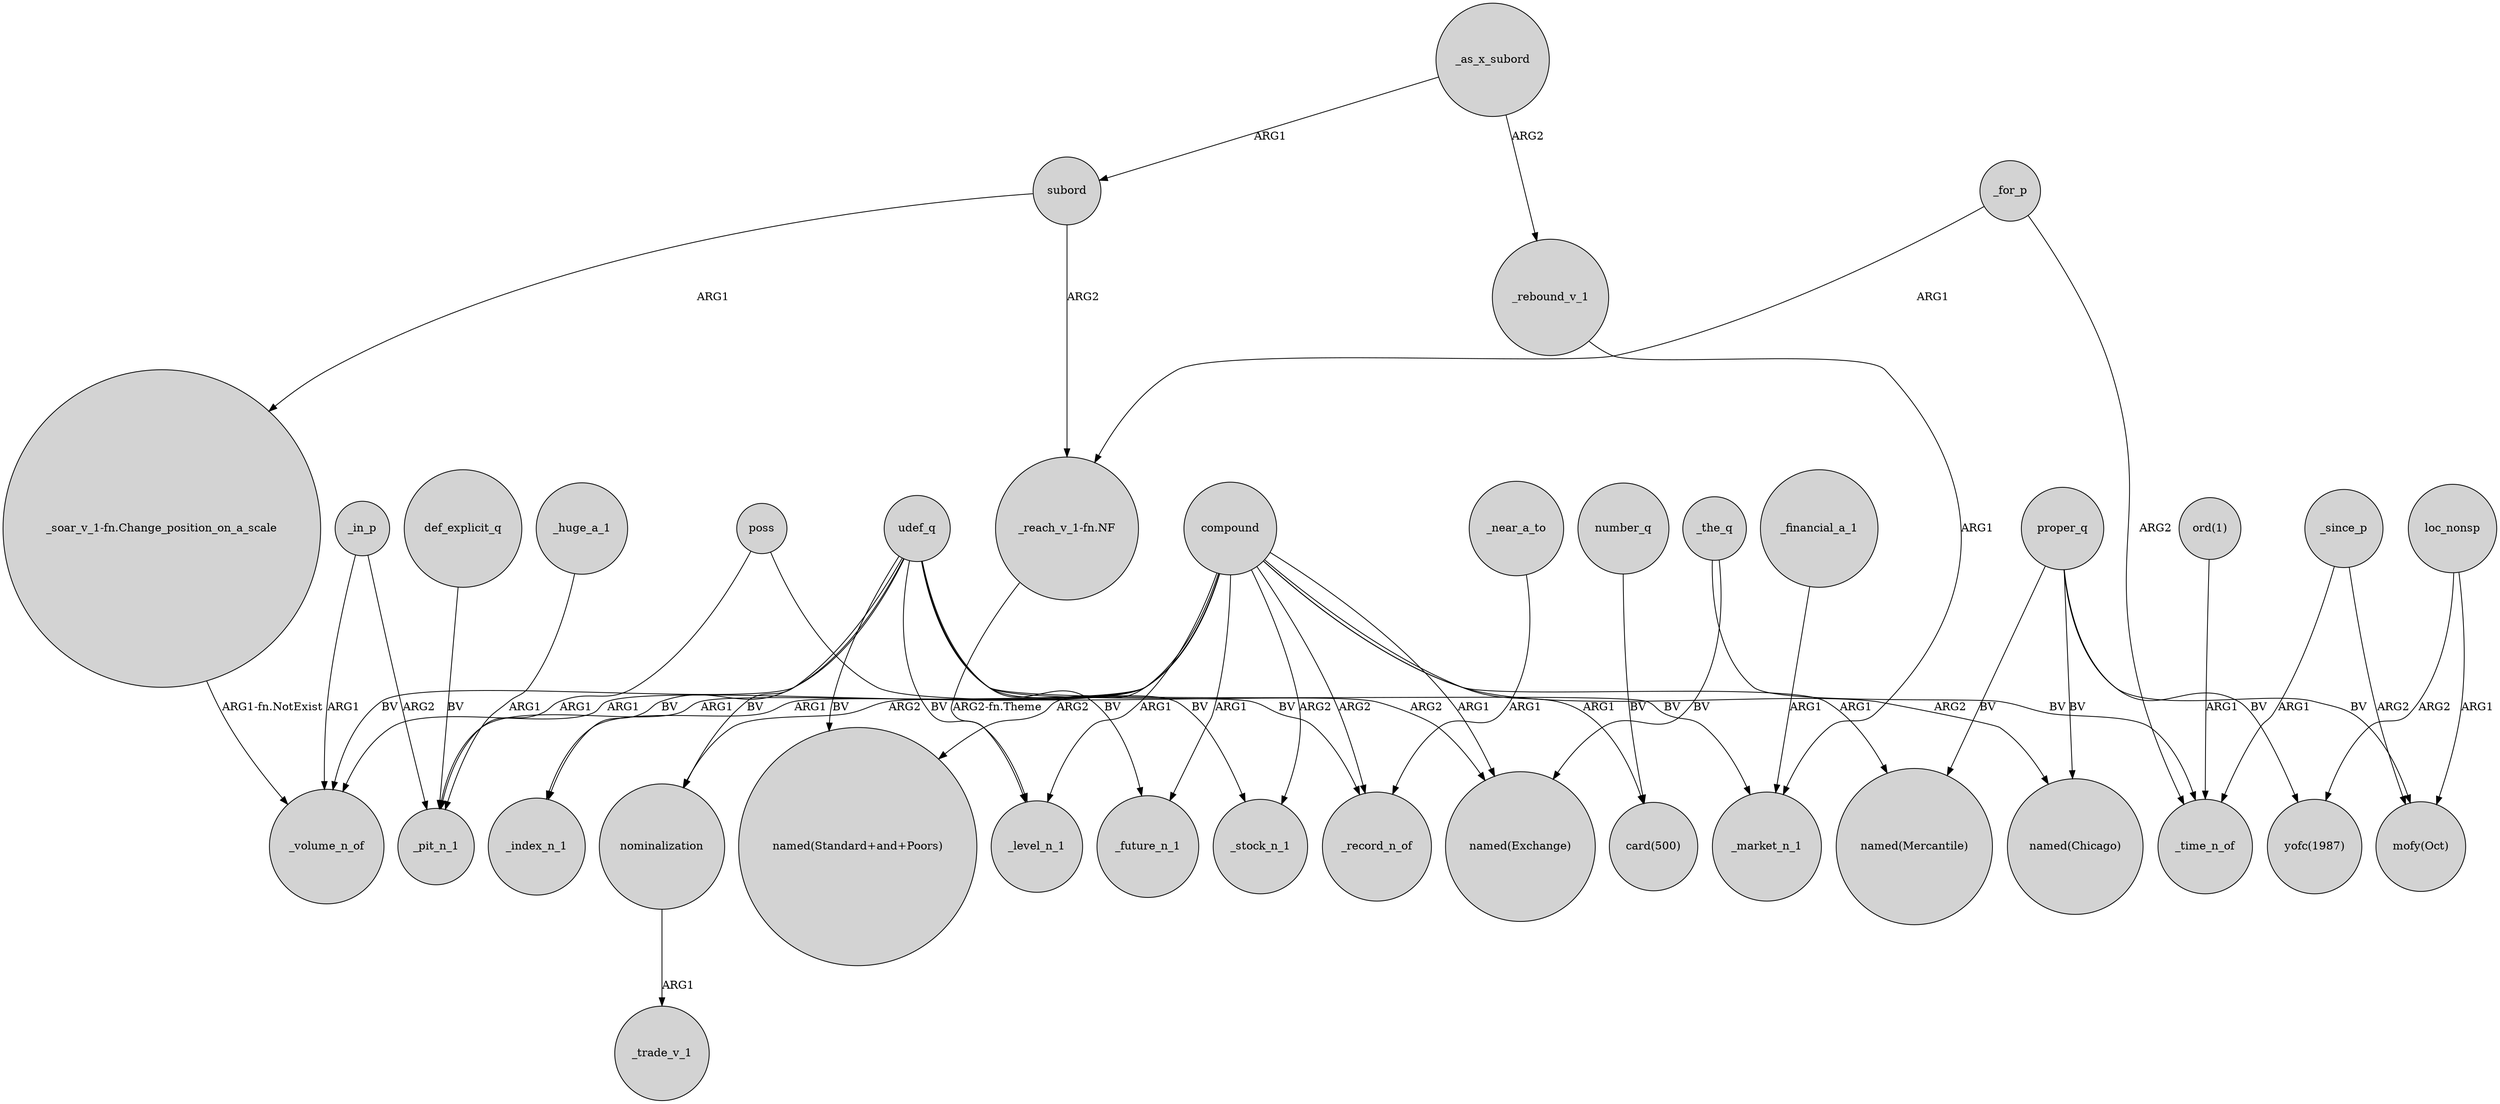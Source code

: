 digraph {
	node [shape=circle style=filled]
	_as_x_subord -> subord [label=ARG1]
	_since_p -> _time_n_of [label=ARG1]
	_in_p -> _volume_n_of [label=ARG1]
	compound -> _future_n_1 [label=ARG1]
	compound -> "named(Standard+and+Poors)" [label=ARG2]
	loc_nonsp -> "mofy(Oct)" [label=ARG1]
	_huge_a_1 -> _pit_n_1 [label=ARG1]
	udef_q -> _record_n_of [label=BV]
	_the_q -> "named(Exchange)" [label=BV]
	udef_q -> _volume_n_of [label=BV]
	subord -> "_soar_v_1-fn.Change_position_on_a_scale" [label=ARG1]
	compound -> nominalization [label=ARG2]
	udef_q -> _market_n_1 [label=BV]
	proper_q -> "mofy(Oct)" [label=BV]
	_as_x_subord -> _rebound_v_1 [label=ARG2]
	nominalization -> _trade_v_1 [label=ARG1]
	proper_q -> "named(Mercantile)" [label=BV]
	compound -> "named(Chicago)" [label=ARG2]
	def_explicit_q -> _pit_n_1 [label=BV]
	udef_q -> _index_n_1 [label=BV]
	_near_a_to -> _record_n_of [label=ARG1]
	_for_p -> _time_n_of [label=ARG2]
	_for_p -> "_reach_v_1-fn.NF" [label=ARG1]
	compound -> _record_n_of [label=ARG2]
	compound -> _stock_n_1 [label=ARG2]
	compound -> "card(500)" [label=ARG1]
	compound -> _pit_n_1 [label=ARG1]
	number_q -> "card(500)" [label=BV]
	compound -> _index_n_1 [label=ARG1]
	_financial_a_1 -> _market_n_1 [label=ARG1]
	"_soar_v_1-fn.Change_position_on_a_scale" -> _volume_n_of [label="ARG1-fn.NotExist"]
	udef_q -> _level_n_1 [label=BV]
	_the_q -> _time_n_of [label=BV]
	udef_q -> _stock_n_1 [label=BV]
	udef_q -> "named(Standard+and+Poors)" [label=BV]
	_since_p -> "mofy(Oct)" [label=ARG2]
	compound -> "named(Mercantile)" [label=ARG1]
	"_reach_v_1-fn.NF" -> _level_n_1 [label="ARG2-fn.Theme"]
	poss -> _pit_n_1 [label=ARG1]
	compound -> "named(Exchange)" [label=ARG1]
	udef_q -> _future_n_1 [label=BV]
	udef_q -> nominalization [label=BV]
	proper_q -> "yofc(1987)" [label=BV]
	_rebound_v_1 -> _market_n_1 [label=ARG1]
	"ord(1)" -> _time_n_of [label=ARG1]
	poss -> "named(Exchange)" [label=ARG2]
	loc_nonsp -> "yofc(1987)" [label=ARG2]
	compound -> _level_n_1 [label=ARG1]
	_in_p -> _pit_n_1 [label=ARG2]
	proper_q -> "named(Chicago)" [label=BV]
	compound -> _volume_n_of [label=ARG1]
	subord -> "_reach_v_1-fn.NF" [label=ARG2]
}

